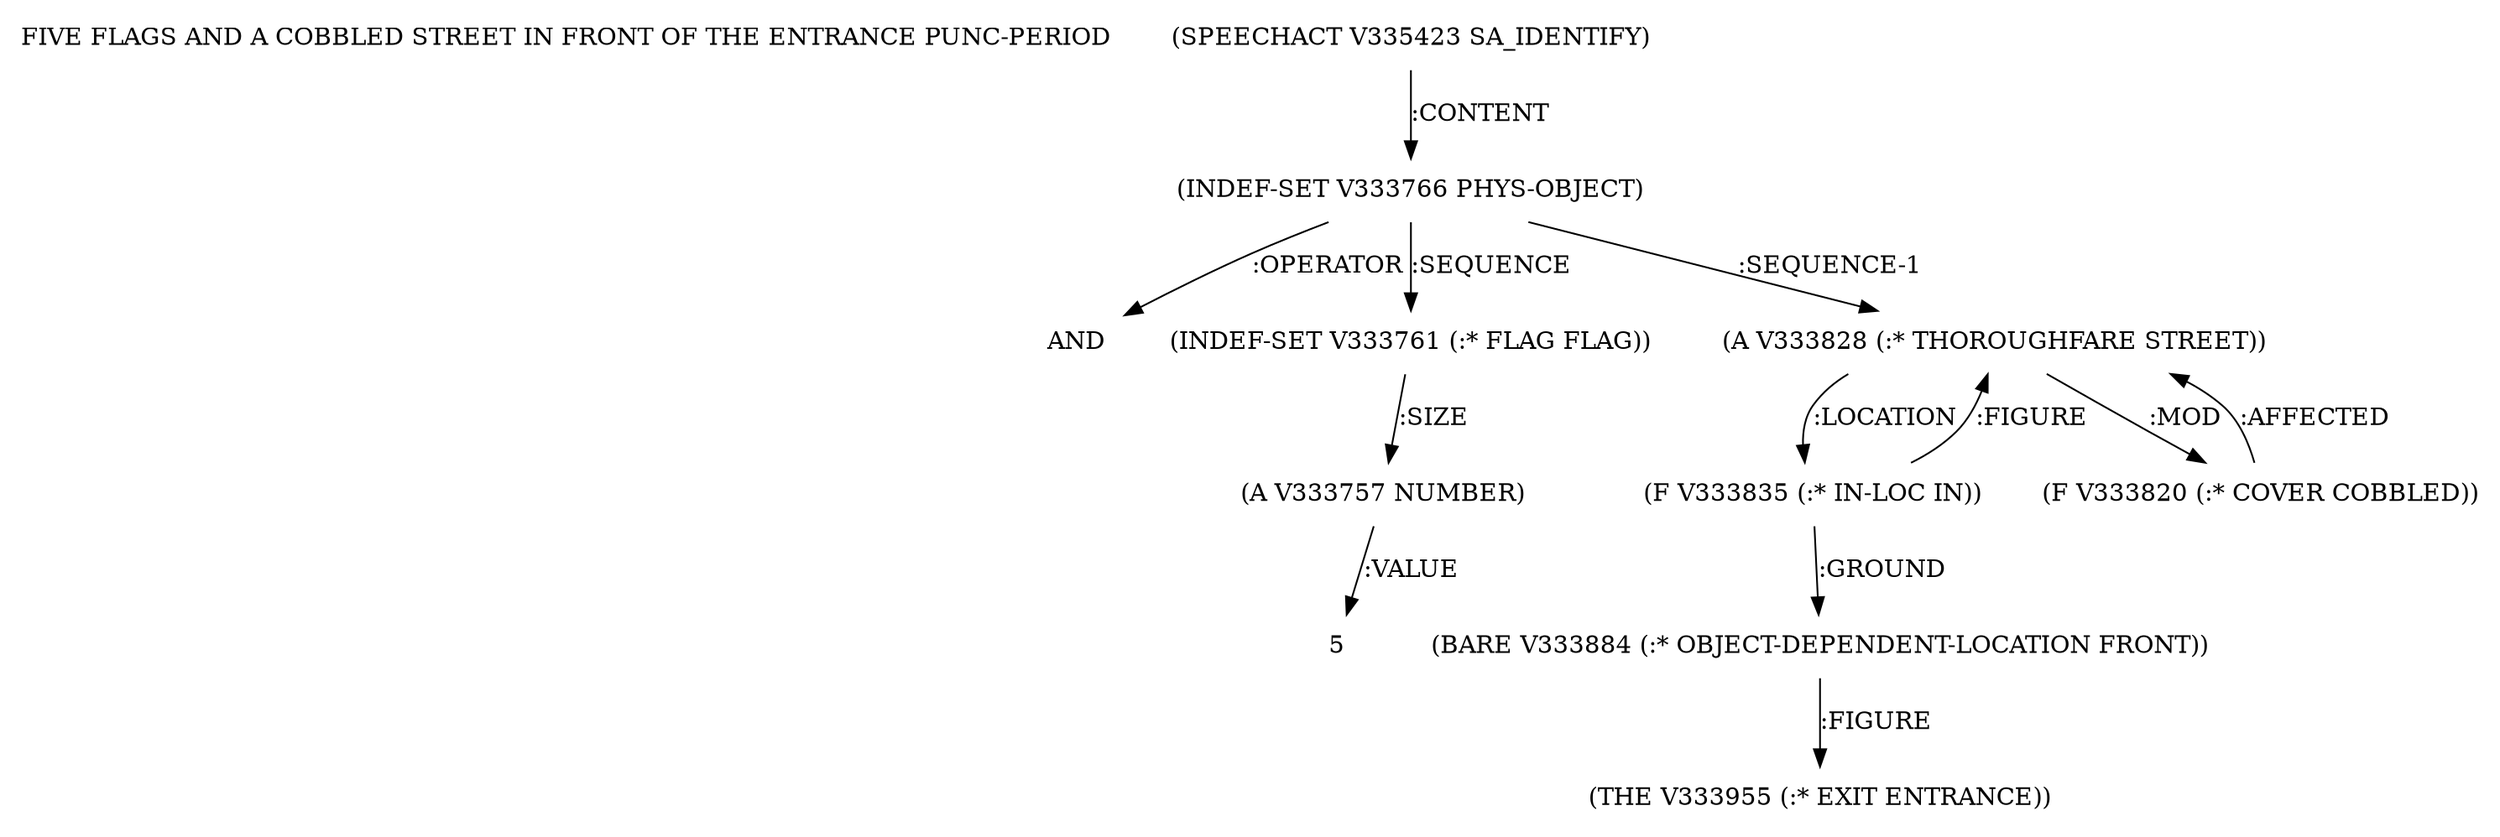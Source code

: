 digraph Terms {
  node [shape=none]
  "FIVE FLAGS AND A COBBLED STREET IN FRONT OF THE ENTRANCE PUNC-PERIOD"
  "V335423" [label="(SPEECHACT V335423 SA_IDENTIFY)"]
  "V335423" -> "V333766" [label=":CONTENT"]
  "V333766" [label="(INDEF-SET V333766 PHYS-OBJECT)"]
  "V333766" -> "NT336902" [label=":OPERATOR"]
  "NT336902" [label="AND"]
  "V333766" -> "V333761" [label=":SEQUENCE"]
  "V333766" -> "V333828" [label=":SEQUENCE-1"]
  "V333761" [label="(INDEF-SET V333761 (:* FLAG FLAG))"]
  "V333761" -> "V333757" [label=":SIZE"]
  "V333757" [label="(A V333757 NUMBER)"]
  "V333757" -> "NT336903" [label=":VALUE"]
  "NT336903" [label="5"]
  "V333828" [label="(A V333828 (:* THOROUGHFARE STREET))"]
  "V333828" -> "V333835" [label=":LOCATION"]
  "V333828" -> "V333820" [label=":MOD"]
  "V333820" [label="(F V333820 (:* COVER COBBLED))"]
  "V333820" -> "V333828" [label=":AFFECTED"]
  "V333835" [label="(F V333835 (:* IN-LOC IN))"]
  "V333835" -> "V333884" [label=":GROUND"]
  "V333835" -> "V333828" [label=":FIGURE"]
  "V333884" [label="(BARE V333884 (:* OBJECT-DEPENDENT-LOCATION FRONT))"]
  "V333884" -> "V333955" [label=":FIGURE"]
  "V333955" [label="(THE V333955 (:* EXIT ENTRANCE))"]
}

